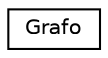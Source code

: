 digraph "Graphical Class Hierarchy"
{
  edge [fontname="Helvetica",fontsize="10",labelfontname="Helvetica",labelfontsize="10"];
  node [fontname="Helvetica",fontsize="10",shape=record];
  rankdir="LR";
  Node0 [label="Grafo",height=0.2,width=0.4,color="black", fillcolor="white", style="filled",URL="$class_grafo.html"];
}
